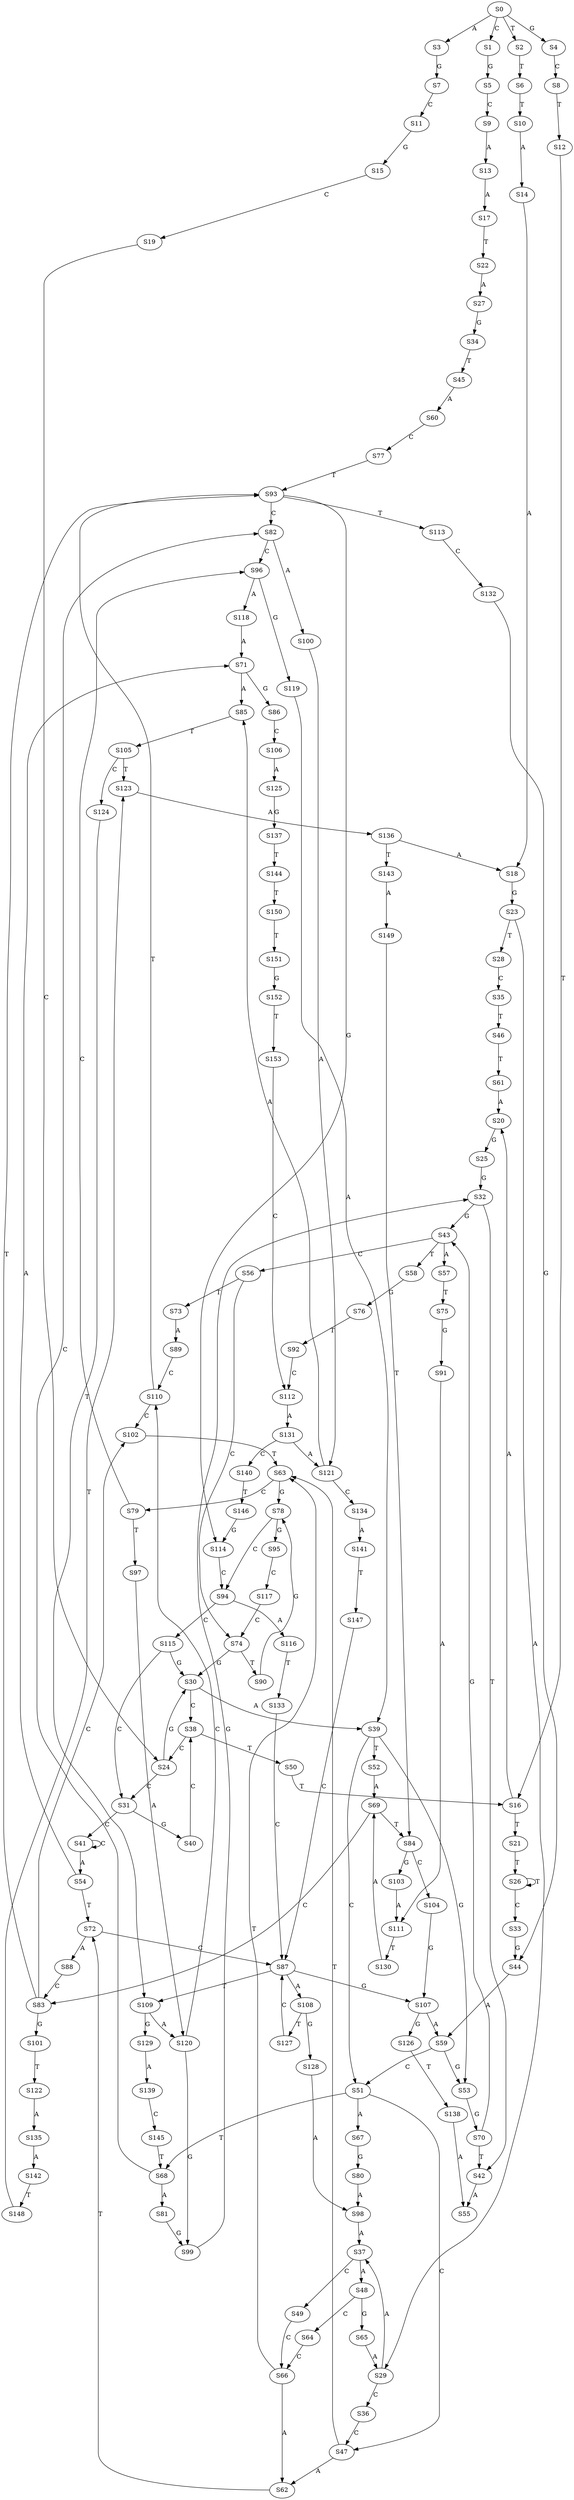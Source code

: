 strict digraph  {
	S0 -> S1 [ label = C ];
	S0 -> S2 [ label = T ];
	S0 -> S3 [ label = A ];
	S0 -> S4 [ label = G ];
	S1 -> S5 [ label = G ];
	S2 -> S6 [ label = T ];
	S3 -> S7 [ label = G ];
	S4 -> S8 [ label = C ];
	S5 -> S9 [ label = C ];
	S6 -> S10 [ label = T ];
	S7 -> S11 [ label = C ];
	S8 -> S12 [ label = T ];
	S9 -> S13 [ label = A ];
	S10 -> S14 [ label = A ];
	S11 -> S15 [ label = G ];
	S12 -> S16 [ label = T ];
	S13 -> S17 [ label = A ];
	S14 -> S18 [ label = A ];
	S15 -> S19 [ label = C ];
	S16 -> S20 [ label = A ];
	S16 -> S21 [ label = T ];
	S17 -> S22 [ label = T ];
	S18 -> S23 [ label = G ];
	S19 -> S24 [ label = C ];
	S20 -> S25 [ label = G ];
	S21 -> S26 [ label = T ];
	S22 -> S27 [ label = A ];
	S23 -> S28 [ label = T ];
	S23 -> S29 [ label = A ];
	S24 -> S30 [ label = G ];
	S24 -> S31 [ label = C ];
	S25 -> S32 [ label = G ];
	S26 -> S33 [ label = C ];
	S26 -> S26 [ label = T ];
	S27 -> S34 [ label = G ];
	S28 -> S35 [ label = C ];
	S29 -> S36 [ label = C ];
	S29 -> S37 [ label = A ];
	S30 -> S38 [ label = C ];
	S30 -> S39 [ label = A ];
	S31 -> S40 [ label = G ];
	S31 -> S41 [ label = C ];
	S32 -> S42 [ label = T ];
	S32 -> S43 [ label = G ];
	S33 -> S44 [ label = G ];
	S34 -> S45 [ label = T ];
	S35 -> S46 [ label = T ];
	S36 -> S47 [ label = C ];
	S37 -> S48 [ label = A ];
	S37 -> S49 [ label = C ];
	S38 -> S50 [ label = T ];
	S38 -> S24 [ label = C ];
	S39 -> S51 [ label = C ];
	S39 -> S52 [ label = T ];
	S39 -> S53 [ label = G ];
	S40 -> S38 [ label = C ];
	S41 -> S54 [ label = A ];
	S41 -> S41 [ label = C ];
	S42 -> S55 [ label = A ];
	S43 -> S56 [ label = C ];
	S43 -> S57 [ label = A ];
	S43 -> S58 [ label = T ];
	S44 -> S59 [ label = A ];
	S45 -> S60 [ label = A ];
	S46 -> S61 [ label = T ];
	S47 -> S62 [ label = A ];
	S47 -> S63 [ label = T ];
	S48 -> S64 [ label = C ];
	S48 -> S65 [ label = G ];
	S49 -> S66 [ label = C ];
	S50 -> S16 [ label = T ];
	S51 -> S67 [ label = A ];
	S51 -> S47 [ label = C ];
	S51 -> S68 [ label = T ];
	S52 -> S69 [ label = A ];
	S53 -> S70 [ label = G ];
	S54 -> S71 [ label = A ];
	S54 -> S72 [ label = T ];
	S56 -> S73 [ label = T ];
	S56 -> S74 [ label = C ];
	S57 -> S75 [ label = T ];
	S58 -> S76 [ label = G ];
	S59 -> S51 [ label = C ];
	S59 -> S53 [ label = G ];
	S60 -> S77 [ label = C ];
	S61 -> S20 [ label = A ];
	S62 -> S72 [ label = T ];
	S63 -> S78 [ label = G ];
	S63 -> S79 [ label = C ];
	S64 -> S66 [ label = C ];
	S65 -> S29 [ label = A ];
	S66 -> S63 [ label = T ];
	S66 -> S62 [ label = A ];
	S67 -> S80 [ label = G ];
	S68 -> S81 [ label = A ];
	S68 -> S82 [ label = C ];
	S69 -> S83 [ label = C ];
	S69 -> S84 [ label = T ];
	S70 -> S43 [ label = G ];
	S70 -> S42 [ label = T ];
	S71 -> S85 [ label = A ];
	S71 -> S86 [ label = G ];
	S72 -> S87 [ label = C ];
	S72 -> S88 [ label = A ];
	S73 -> S89 [ label = A ];
	S74 -> S30 [ label = G ];
	S74 -> S90 [ label = T ];
	S75 -> S91 [ label = G ];
	S76 -> S92 [ label = T ];
	S77 -> S93 [ label = T ];
	S78 -> S94 [ label = C ];
	S78 -> S95 [ label = G ];
	S79 -> S96 [ label = C ];
	S79 -> S97 [ label = T ];
	S80 -> S98 [ label = A ];
	S81 -> S99 [ label = G ];
	S82 -> S96 [ label = C ];
	S82 -> S100 [ label = A ];
	S83 -> S101 [ label = G ];
	S83 -> S102 [ label = C ];
	S83 -> S93 [ label = T ];
	S84 -> S103 [ label = G ];
	S84 -> S104 [ label = C ];
	S85 -> S105 [ label = T ];
	S86 -> S106 [ label = C ];
	S87 -> S107 [ label = G ];
	S87 -> S108 [ label = A ];
	S87 -> S109 [ label = T ];
	S88 -> S83 [ label = C ];
	S89 -> S110 [ label = C ];
	S90 -> S78 [ label = G ];
	S91 -> S111 [ label = A ];
	S92 -> S112 [ label = C ];
	S93 -> S113 [ label = T ];
	S93 -> S114 [ label = G ];
	S93 -> S82 [ label = C ];
	S94 -> S115 [ label = C ];
	S94 -> S116 [ label = A ];
	S95 -> S117 [ label = C ];
	S96 -> S118 [ label = A ];
	S96 -> S119 [ label = G ];
	S97 -> S120 [ label = A ];
	S98 -> S37 [ label = A ];
	S99 -> S32 [ label = G ];
	S100 -> S121 [ label = A ];
	S101 -> S122 [ label = T ];
	S102 -> S63 [ label = T ];
	S103 -> S111 [ label = A ];
	S104 -> S107 [ label = G ];
	S105 -> S123 [ label = T ];
	S105 -> S124 [ label = C ];
	S106 -> S125 [ label = A ];
	S107 -> S59 [ label = A ];
	S107 -> S126 [ label = G ];
	S108 -> S127 [ label = T ];
	S108 -> S128 [ label = G ];
	S109 -> S129 [ label = G ];
	S109 -> S120 [ label = A ];
	S110 -> S93 [ label = T ];
	S110 -> S102 [ label = C ];
	S111 -> S130 [ label = T ];
	S112 -> S131 [ label = A ];
	S113 -> S132 [ label = C ];
	S114 -> S94 [ label = C ];
	S115 -> S30 [ label = G ];
	S115 -> S31 [ label = C ];
	S116 -> S133 [ label = T ];
	S117 -> S74 [ label = C ];
	S118 -> S71 [ label = A ];
	S119 -> S39 [ label = A ];
	S120 -> S99 [ label = G ];
	S120 -> S110 [ label = C ];
	S121 -> S134 [ label = C ];
	S121 -> S85 [ label = A ];
	S122 -> S135 [ label = A ];
	S123 -> S136 [ label = A ];
	S124 -> S109 [ label = T ];
	S125 -> S137 [ label = G ];
	S126 -> S138 [ label = T ];
	S127 -> S87 [ label = C ];
	S128 -> S98 [ label = A ];
	S129 -> S139 [ label = A ];
	S130 -> S69 [ label = A ];
	S131 -> S140 [ label = C ];
	S131 -> S121 [ label = A ];
	S132 -> S44 [ label = G ];
	S133 -> S87 [ label = C ];
	S134 -> S141 [ label = A ];
	S135 -> S142 [ label = A ];
	S136 -> S18 [ label = A ];
	S136 -> S143 [ label = T ];
	S137 -> S144 [ label = T ];
	S138 -> S55 [ label = A ];
	S139 -> S145 [ label = C ];
	S140 -> S146 [ label = T ];
	S141 -> S147 [ label = T ];
	S142 -> S148 [ label = T ];
	S143 -> S149 [ label = A ];
	S144 -> S150 [ label = T ];
	S145 -> S68 [ label = T ];
	S146 -> S114 [ label = G ];
	S147 -> S87 [ label = C ];
	S148 -> S123 [ label = T ];
	S149 -> S84 [ label = T ];
	S150 -> S151 [ label = T ];
	S151 -> S152 [ label = G ];
	S152 -> S153 [ label = T ];
	S153 -> S112 [ label = C ];
}
